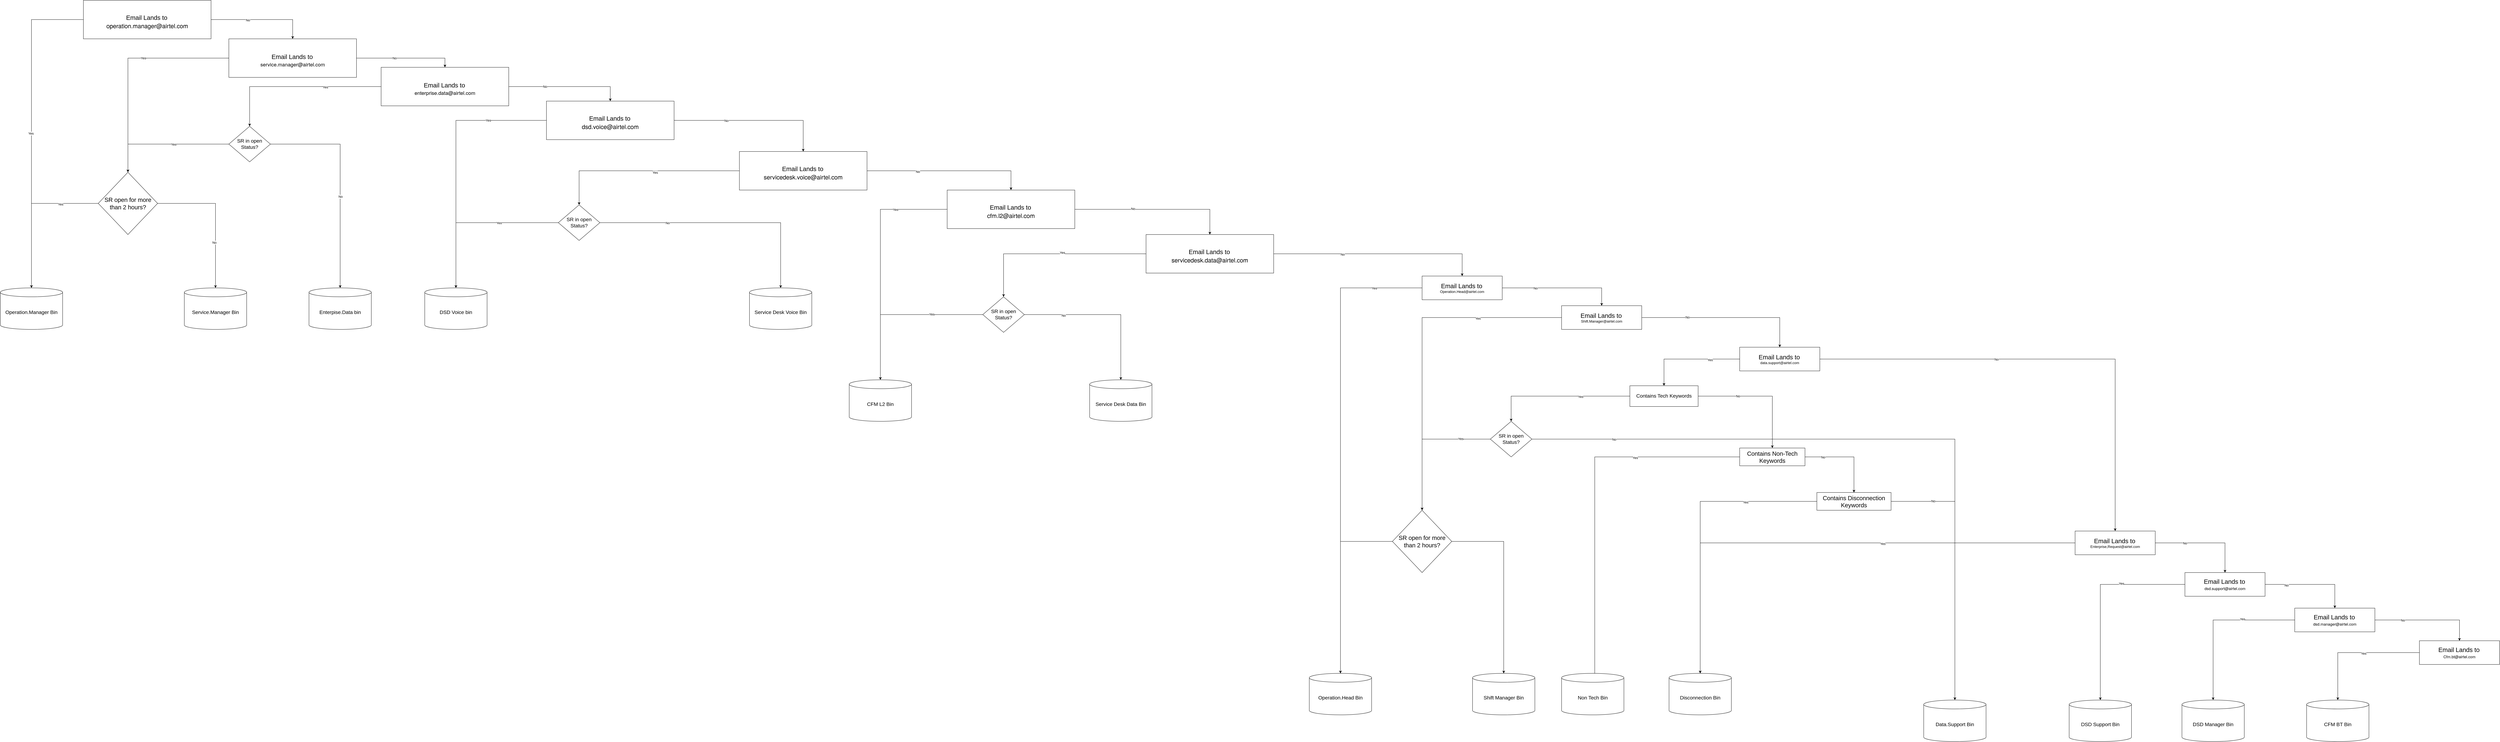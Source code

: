 <mxfile version="15.4.3" type="github">
  <diagram id="fSdKnkM4jwWLLz93tdnN" name="Page-1">
    <mxGraphModel dx="6265" dy="3253" grid="1" gridSize="10" guides="1" tooltips="1" connect="1" arrows="1" fold="1" page="1" pageScale="1" pageWidth="827" pageHeight="1169" math="0" shadow="0">
      <root>
        <mxCell id="0" />
        <mxCell id="1" parent="0" />
        <mxCell id="80u5x54LaO3btrXReR5X-9" value="" style="edgeStyle=orthogonalEdgeStyle;rounded=0;orthogonalLoop=1;jettySize=auto;html=1;entryX=0.5;entryY=0;entryDx=0;entryDy=0;" parent="1" source="80u5x54LaO3btrXReR5X-2" target="u6CdAD8OhafTvienVMci-5" edge="1">
          <mxGeometry relative="1" as="geometry">
            <mxPoint x="-1305" y="-270.0" as="targetPoint" />
          </mxGeometry>
        </mxCell>
        <mxCell id="nsUrWpc9NIpct42hvLu3-8" value="Yes" style="edgeLabel;html=1;align=center;verticalAlign=middle;resizable=0;points=[];" vertex="1" connectable="0" parent="80u5x54LaO3btrXReR5X-9">
          <mxGeometry x="-0.345" y="2" relative="1" as="geometry">
            <mxPoint x="1" as="offset" />
          </mxGeometry>
        </mxCell>
        <mxCell id="u6CdAD8OhafTvienVMci-36" style="edgeStyle=orthogonalEdgeStyle;rounded=0;orthogonalLoop=1;jettySize=auto;html=1;entryX=0.5;entryY=0;entryDx=0;entryDy=0;fontSize=20;" parent="1" source="80u5x54LaO3btrXReR5X-2" target="u6CdAD8OhafTvienVMci-35" edge="1">
          <mxGeometry relative="1" as="geometry" />
        </mxCell>
        <mxCell id="nsUrWpc9NIpct42hvLu3-10" value="No" style="edgeLabel;html=1;align=center;verticalAlign=middle;resizable=0;points=[];" vertex="1" connectable="0" parent="u6CdAD8OhafTvienVMci-36">
          <mxGeometry x="-0.376" relative="1" as="geometry">
            <mxPoint as="offset" />
          </mxGeometry>
        </mxCell>
        <mxCell id="80u5x54LaO3btrXReR5X-2" value="&lt;br&gt;&lt;font style=&quot;font-size: 21px&quot;&gt;Email Lands to&lt;/font&gt;&amp;nbsp;&lt;br&gt;&lt;p class=&quot;p1&quot; style=&quot;margin: 0px ; font-stretch: normal ; line-height: normal ; font-family: &amp;#34;helvetica neue&amp;#34;&quot;&gt;&lt;font style=&quot;font-size: 17px&quot;&gt;enterprise.data@airtel.com&lt;/font&gt;&lt;/p&gt;" style="rounded=0;whiteSpace=wrap;html=1;" parent="1" vertex="1">
          <mxGeometry x="-827" y="-714" width="430" height="130" as="geometry" />
        </mxCell>
        <mxCell id="80u5x54LaO3btrXReR5X-15" value="" style="edgeStyle=orthogonalEdgeStyle;rounded=0;orthogonalLoop=1;jettySize=auto;html=1;fontSize=18;fontColor=#FF0000;" parent="1" source="80u5x54LaO3btrXReR5X-11" target="80u5x54LaO3btrXReR5X-14" edge="1">
          <mxGeometry relative="1" as="geometry" />
        </mxCell>
        <mxCell id="nsUrWpc9NIpct42hvLu3-27" value="Yes" style="edgeLabel;html=1;align=center;verticalAlign=middle;resizable=0;points=[];" vertex="1" connectable="0" parent="80u5x54LaO3btrXReR5X-15">
          <mxGeometry x="-0.426" y="3" relative="1" as="geometry">
            <mxPoint x="-1" as="offset" />
          </mxGeometry>
        </mxCell>
        <mxCell id="u6CdAD8OhafTvienVMci-88" style="edgeStyle=orthogonalEdgeStyle;rounded=0;orthogonalLoop=1;jettySize=auto;html=1;fontSize=20;strokeColor=#000000;" parent="1" source="80u5x54LaO3btrXReR5X-11" target="u6CdAD8OhafTvienVMci-79" edge="1">
          <mxGeometry relative="1" as="geometry" />
        </mxCell>
        <mxCell id="nsUrWpc9NIpct42hvLu3-38" value="No" style="edgeLabel;html=1;align=center;verticalAlign=middle;resizable=0;points=[];" vertex="1" connectable="0" parent="u6CdAD8OhafTvienVMci-88">
          <mxGeometry x="-0.244" y="-1" relative="1" as="geometry">
            <mxPoint x="-1" as="offset" />
          </mxGeometry>
        </mxCell>
        <mxCell id="80u5x54LaO3btrXReR5X-11" value="&lt;font style=&quot;font-size: 21px&quot;&gt;Email Lands to&lt;/font&gt;&lt;span&gt;&amp;nbsp;&lt;/span&gt;&lt;br&gt;&lt;span&gt;data.support@airtel.com&lt;/span&gt;" style="rounded=0;whiteSpace=wrap;html=1;" parent="1" vertex="1">
          <mxGeometry x="3750" y="230" width="270" height="80" as="geometry" />
        </mxCell>
        <mxCell id="80u5x54LaO3btrXReR5X-20" value="" style="edgeStyle=orthogonalEdgeStyle;rounded=0;orthogonalLoop=1;jettySize=auto;html=1;fontSize=17;fontColor=#009900;" parent="1" source="80u5x54LaO3btrXReR5X-14" target="80u5x54LaO3btrXReR5X-19" edge="1">
          <mxGeometry relative="1" as="geometry" />
        </mxCell>
        <mxCell id="nsUrWpc9NIpct42hvLu3-28" value="No" style="edgeLabel;html=1;align=center;verticalAlign=middle;resizable=0;points=[];" vertex="1" connectable="0" parent="80u5x54LaO3btrXReR5X-20">
          <mxGeometry x="-0.365" relative="1" as="geometry">
            <mxPoint x="-1" as="offset" />
          </mxGeometry>
        </mxCell>
        <mxCell id="u6CdAD8OhafTvienVMci-68" style="edgeStyle=orthogonalEdgeStyle;rounded=0;orthogonalLoop=1;jettySize=auto;html=1;entryX=0.5;entryY=0;entryDx=0;entryDy=0;fontSize=20;" parent="1" source="80u5x54LaO3btrXReR5X-14" target="u6CdAD8OhafTvienVMci-61" edge="1">
          <mxGeometry relative="1" as="geometry" />
        </mxCell>
        <mxCell id="nsUrWpc9NIpct42hvLu3-29" value="Yes" style="edgeLabel;html=1;align=center;verticalAlign=middle;resizable=0;points=[];" vertex="1" connectable="0" parent="u6CdAD8OhafTvienVMci-68">
          <mxGeometry x="-0.32" y="2" relative="1" as="geometry">
            <mxPoint x="-1" as="offset" />
          </mxGeometry>
        </mxCell>
        <mxCell id="80u5x54LaO3btrXReR5X-14" value="&lt;font style=&quot;font-size: 17px&quot;&gt;Contains Tech Keywords&lt;/font&gt;" style="rounded=0;whiteSpace=wrap;html=1;" parent="1" vertex="1">
          <mxGeometry x="3380" y="360" width="230" height="70" as="geometry" />
        </mxCell>
        <mxCell id="u6CdAD8OhafTvienVMci-54" style="edgeStyle=orthogonalEdgeStyle;rounded=0;orthogonalLoop=1;jettySize=auto;html=1;entryX=0.532;entryY=0.178;entryDx=0;entryDy=0;entryPerimeter=0;fontSize=20;" parent="1" source="80u5x54LaO3btrXReR5X-19" target="u6CdAD8OhafTvienVMci-53" edge="1">
          <mxGeometry relative="1" as="geometry" />
        </mxCell>
        <mxCell id="nsUrWpc9NIpct42hvLu3-32" value="Yes" style="edgeLabel;html=1;align=center;verticalAlign=middle;resizable=0;points=[];" vertex="1" connectable="0" parent="u6CdAD8OhafTvienVMci-54">
          <mxGeometry x="-0.435" y="3" relative="1" as="geometry">
            <mxPoint x="-1" as="offset" />
          </mxGeometry>
        </mxCell>
        <mxCell id="u6CdAD8OhafTvienVMci-55" style="edgeStyle=orthogonalEdgeStyle;rounded=0;orthogonalLoop=1;jettySize=auto;html=1;entryX=0.5;entryY=0;entryDx=0;entryDy=0;fontSize=20;" parent="1" source="80u5x54LaO3btrXReR5X-19" target="80u5x54LaO3btrXReR5X-21" edge="1">
          <mxGeometry relative="1" as="geometry" />
        </mxCell>
        <mxCell id="nsUrWpc9NIpct42hvLu3-33" value="No" style="edgeLabel;html=1;align=center;verticalAlign=middle;resizable=0;points=[];" vertex="1" connectable="0" parent="u6CdAD8OhafTvienVMci-55">
          <mxGeometry x="-0.57" y="-1" relative="1" as="geometry">
            <mxPoint x="-1" as="offset" />
          </mxGeometry>
        </mxCell>
        <mxCell id="80u5x54LaO3btrXReR5X-19" value="Contains Non-Tech Keywords" style="rounded=0;whiteSpace=wrap;html=1;fontSize=20;" parent="1" vertex="1">
          <mxGeometry x="3750" y="570" width="220" height="60" as="geometry" />
        </mxCell>
        <mxCell id="u6CdAD8OhafTvienVMci-57" style="edgeStyle=orthogonalEdgeStyle;rounded=0;orthogonalLoop=1;jettySize=auto;html=1;fontSize=20;" parent="1" source="80u5x54LaO3btrXReR5X-21" target="u6CdAD8OhafTvienVMci-56" edge="1">
          <mxGeometry relative="1" as="geometry" />
        </mxCell>
        <mxCell id="nsUrWpc9NIpct42hvLu3-34" value="Yes" style="edgeLabel;html=1;align=center;verticalAlign=middle;resizable=0;points=[];" vertex="1" connectable="0" parent="u6CdAD8OhafTvienVMci-57">
          <mxGeometry x="-0.504" y="3" relative="1" as="geometry">
            <mxPoint x="1" as="offset" />
          </mxGeometry>
        </mxCell>
        <mxCell id="u6CdAD8OhafTvienVMci-69" style="edgeStyle=orthogonalEdgeStyle;rounded=0;orthogonalLoop=1;jettySize=auto;html=1;entryX=0.5;entryY=0;entryDx=0;entryDy=0;entryPerimeter=0;fontSize=20;" parent="1" source="80u5x54LaO3btrXReR5X-21" target="u6CdAD8OhafTvienVMci-67" edge="1">
          <mxGeometry relative="1" as="geometry" />
        </mxCell>
        <mxCell id="nsUrWpc9NIpct42hvLu3-36" value="No" style="edgeLabel;html=1;align=center;verticalAlign=middle;resizable=0;points=[];" vertex="1" connectable="0" parent="u6CdAD8OhafTvienVMci-69">
          <mxGeometry x="-0.677" y="1" relative="1" as="geometry">
            <mxPoint x="-1" as="offset" />
          </mxGeometry>
        </mxCell>
        <mxCell id="80u5x54LaO3btrXReR5X-21" value="Contains Disconnection Keywords" style="rounded=0;whiteSpace=wrap;html=1;fontSize=20;" parent="1" vertex="1">
          <mxGeometry x="4010" y="720" width="250" height="60" as="geometry" />
        </mxCell>
        <mxCell id="u6CdAD8OhafTvienVMci-9" value="" style="edgeStyle=orthogonalEdgeStyle;rounded=0;orthogonalLoop=1;jettySize=auto;html=1;fontSize=17;" parent="1" source="u6CdAD8OhafTvienVMci-5" target="u6CdAD8OhafTvienVMci-8" edge="1">
          <mxGeometry relative="1" as="geometry" />
        </mxCell>
        <mxCell id="nsUrWpc9NIpct42hvLu3-4" value="Yes" style="edgeLabel;html=1;align=center;verticalAlign=middle;resizable=0;points=[];" vertex="1" connectable="0" parent="u6CdAD8OhafTvienVMci-9">
          <mxGeometry x="-0.145" y="1" relative="1" as="geometry">
            <mxPoint as="offset" />
          </mxGeometry>
        </mxCell>
        <mxCell id="u6CdAD8OhafTvienVMci-24" style="edgeStyle=orthogonalEdgeStyle;rounded=0;orthogonalLoop=1;jettySize=auto;html=1;entryX=0.5;entryY=0;entryDx=0;entryDy=0;entryPerimeter=0;fontSize=20;" parent="1" source="u6CdAD8OhafTvienVMci-5" target="u6CdAD8OhafTvienVMci-23" edge="1">
          <mxGeometry relative="1" as="geometry" />
        </mxCell>
        <mxCell id="nsUrWpc9NIpct42hvLu3-7" value="No" style="edgeLabel;html=1;align=center;verticalAlign=middle;resizable=0;points=[];" vertex="1" connectable="0" parent="u6CdAD8OhafTvienVMci-24">
          <mxGeometry x="0.14" y="2" relative="1" as="geometry">
            <mxPoint x="-1" y="1" as="offset" />
          </mxGeometry>
        </mxCell>
        <mxCell id="u6CdAD8OhafTvienVMci-5" value="SR in open Status?" style="rhombus;whiteSpace=wrap;html=1;fontSize=17;" parent="1" vertex="1">
          <mxGeometry x="-1340" y="-515" width="140" height="120" as="geometry" />
        </mxCell>
        <mxCell id="u6CdAD8OhafTvienVMci-11" style="edgeStyle=orthogonalEdgeStyle;rounded=0;orthogonalLoop=1;jettySize=auto;html=1;entryX=0.5;entryY=0;entryDx=0;entryDy=0;entryPerimeter=0;fontSize=17;" parent="1" source="u6CdAD8OhafTvienVMci-8" target="u6CdAD8OhafTvienVMci-10" edge="1">
          <mxGeometry relative="1" as="geometry" />
        </mxCell>
        <mxCell id="nsUrWpc9NIpct42hvLu3-5" value="Yes" style="edgeLabel;html=1;align=center;verticalAlign=middle;resizable=0;points=[];" vertex="1" connectable="0" parent="u6CdAD8OhafTvienVMci-11">
          <mxGeometry x="-0.506" y="3" relative="1" as="geometry">
            <mxPoint x="-1" as="offset" />
          </mxGeometry>
        </mxCell>
        <mxCell id="u6CdAD8OhafTvienVMci-13" style="edgeStyle=orthogonalEdgeStyle;rounded=0;orthogonalLoop=1;jettySize=auto;html=1;exitX=1;exitY=0.5;exitDx=0;exitDy=0;fontSize=17;" parent="1" source="u6CdAD8OhafTvienVMci-8" target="u6CdAD8OhafTvienVMci-12" edge="1">
          <mxGeometry relative="1" as="geometry" />
        </mxCell>
        <mxCell id="nsUrWpc9NIpct42hvLu3-6" value="No" style="edgeLabel;html=1;align=center;verticalAlign=middle;resizable=0;points=[];" vertex="1" connectable="0" parent="u6CdAD8OhafTvienVMci-13">
          <mxGeometry x="0.356" y="-4" relative="1" as="geometry">
            <mxPoint y="1" as="offset" />
          </mxGeometry>
        </mxCell>
        <mxCell id="u6CdAD8OhafTvienVMci-8" value="&lt;span style=&quot;font-size: 20px&quot;&gt;SR open for more than 2 hours?&lt;/span&gt;" style="rhombus;whiteSpace=wrap;html=1;fontSize=17;" parent="1" vertex="1">
          <mxGeometry x="-1780" y="-360" width="200" height="210" as="geometry" />
        </mxCell>
        <mxCell id="u6CdAD8OhafTvienVMci-10" value="Operation.Manager Bin" style="shape=cylinder3;whiteSpace=wrap;html=1;boundedLbl=1;backgroundOutline=1;size=15;fontSize=17;" parent="1" vertex="1">
          <mxGeometry x="-2110" y="30" width="210" height="140" as="geometry" />
        </mxCell>
        <mxCell id="u6CdAD8OhafTvienVMci-12" value="Service.Manager Bin" style="shape=cylinder3;whiteSpace=wrap;html=1;boundedLbl=1;backgroundOutline=1;size=15;fontSize=17;" parent="1" vertex="1">
          <mxGeometry x="-1490" y="30" width="210" height="140" as="geometry" />
        </mxCell>
        <mxCell id="u6CdAD8OhafTvienVMci-15" style="edgeStyle=orthogonalEdgeStyle;rounded=0;orthogonalLoop=1;jettySize=auto;html=1;fontSize=20;entryX=0.5;entryY=0;entryDx=0;entryDy=0;" parent="1" source="u6CdAD8OhafTvienVMci-14" target="u6CdAD8OhafTvienVMci-17" edge="1">
          <mxGeometry relative="1" as="geometry">
            <mxPoint x="-900" y="-710" as="targetPoint" />
          </mxGeometry>
        </mxCell>
        <mxCell id="nsUrWpc9NIpct42hvLu3-2" value="No" style="edgeLabel;html=1;align=center;verticalAlign=middle;resizable=0;points=[];" vertex="1" connectable="0" parent="u6CdAD8OhafTvienVMci-15">
          <mxGeometry x="-0.277" y="-2" relative="1" as="geometry">
            <mxPoint x="1" as="offset" />
          </mxGeometry>
        </mxCell>
        <mxCell id="u6CdAD8OhafTvienVMci-16" style="edgeStyle=orthogonalEdgeStyle;rounded=0;orthogonalLoop=1;jettySize=auto;html=1;entryX=0.5;entryY=0;entryDx=0;entryDy=0;entryPerimeter=0;fontSize=20;" parent="1" source="u6CdAD8OhafTvienVMci-14" target="u6CdAD8OhafTvienVMci-10" edge="1">
          <mxGeometry relative="1" as="geometry" />
        </mxCell>
        <mxCell id="nsUrWpc9NIpct42hvLu3-1" value="Yes" style="edgeLabel;html=1;align=center;verticalAlign=middle;resizable=0;points=[];" vertex="1" connectable="0" parent="u6CdAD8OhafTvienVMci-16">
          <mxGeometry x="0.032" y="-2" relative="1" as="geometry">
            <mxPoint y="1" as="offset" />
          </mxGeometry>
        </mxCell>
        <mxCell id="u6CdAD8OhafTvienVMci-14" value="&lt;br&gt;&lt;font style=&quot;font-size: 21px&quot;&gt;Email Lands to&lt;/font&gt;&amp;nbsp;&lt;br&gt;&lt;p class=&quot;p1&quot; style=&quot;margin: 0px ; font-stretch: normal ; line-height: normal ; font-family: &amp;#34;helvetica neue&amp;#34;&quot;&gt;&lt;font style=&quot;font-size: 20px&quot;&gt;operation.manager@airtel.com&lt;/font&gt;&lt;/p&gt;" style="rounded=0;whiteSpace=wrap;html=1;" parent="1" vertex="1">
          <mxGeometry x="-1830" y="-940" width="430" height="130" as="geometry" />
        </mxCell>
        <mxCell id="u6CdAD8OhafTvienVMci-19" style="edgeStyle=orthogonalEdgeStyle;rounded=0;orthogonalLoop=1;jettySize=auto;html=1;entryX=0.5;entryY=0;entryDx=0;entryDy=0;fontSize=20;" parent="1" source="u6CdAD8OhafTvienVMci-17" target="80u5x54LaO3btrXReR5X-2" edge="1">
          <mxGeometry relative="1" as="geometry" />
        </mxCell>
        <mxCell id="nsUrWpc9NIpct42hvLu3-9" value="No" style="edgeLabel;html=1;align=center;verticalAlign=middle;resizable=0;points=[];" vertex="1" connectable="0" parent="u6CdAD8OhafTvienVMci-19">
          <mxGeometry x="-0.216" y="7" relative="1" as="geometry">
            <mxPoint x="-1" y="7" as="offset" />
          </mxGeometry>
        </mxCell>
        <mxCell id="u6CdAD8OhafTvienVMci-22" style="edgeStyle=orthogonalEdgeStyle;rounded=0;orthogonalLoop=1;jettySize=auto;html=1;fontSize=20;" parent="1" source="u6CdAD8OhafTvienVMci-17" target="u6CdAD8OhafTvienVMci-8" edge="1">
          <mxGeometry relative="1" as="geometry" />
        </mxCell>
        <mxCell id="nsUrWpc9NIpct42hvLu3-3" value="Yes" style="edgeLabel;html=1;align=center;verticalAlign=middle;resizable=0;points=[];" vertex="1" connectable="0" parent="u6CdAD8OhafTvienVMci-22">
          <mxGeometry x="-0.208" y="6" relative="1" as="geometry">
            <mxPoint x="-1" y="-6" as="offset" />
          </mxGeometry>
        </mxCell>
        <mxCell id="u6CdAD8OhafTvienVMci-17" value="&lt;br&gt;&lt;font style=&quot;font-size: 21px&quot;&gt;Email Lands to&lt;/font&gt;&amp;nbsp;&lt;br&gt;&lt;p class=&quot;p1&quot; style=&quot;margin: 0px ; font-stretch: normal ; line-height: normal ; font-family: &amp;#34;helvetica neue&amp;#34;&quot;&gt;&lt;span style=&quot;font-size: 17px&quot;&gt;service.manager@airtel.com&lt;/span&gt;&lt;/p&gt;" style="rounded=0;whiteSpace=wrap;html=1;" parent="1" vertex="1">
          <mxGeometry x="-1340" y="-810" width="430" height="130" as="geometry" />
        </mxCell>
        <mxCell id="u6CdAD8OhafTvienVMci-23" value="Enterpise.Data bin" style="shape=cylinder3;whiteSpace=wrap;html=1;boundedLbl=1;backgroundOutline=1;size=15;fontSize=17;" parent="1" vertex="1">
          <mxGeometry x="-1070" y="30" width="210" height="140" as="geometry" />
        </mxCell>
        <mxCell id="u6CdAD8OhafTvienVMci-28" style="edgeStyle=orthogonalEdgeStyle;rounded=0;orthogonalLoop=1;jettySize=auto;html=1;entryX=0.5;entryY=0;entryDx=0;entryDy=0;fontSize=20;" parent="1" source="u6CdAD8OhafTvienVMci-25" target="u6CdAD8OhafTvienVMci-27" edge="1">
          <mxGeometry relative="1" as="geometry" />
        </mxCell>
        <mxCell id="nsUrWpc9NIpct42hvLu3-14" value="Yes" style="edgeLabel;html=1;align=center;verticalAlign=middle;resizable=0;points=[];" vertex="1" connectable="0" parent="u6CdAD8OhafTvienVMci-28">
          <mxGeometry x="-0.134" y="6" relative="1" as="geometry">
            <mxPoint x="-1" as="offset" />
          </mxGeometry>
        </mxCell>
        <mxCell id="u6CdAD8OhafTvienVMci-40" style="edgeStyle=orthogonalEdgeStyle;rounded=0;orthogonalLoop=1;jettySize=auto;html=1;entryX=0.5;entryY=0;entryDx=0;entryDy=0;fontSize=20;" parent="1" source="u6CdAD8OhafTvienVMci-25" target="u6CdAD8OhafTvienVMci-39" edge="1">
          <mxGeometry relative="1" as="geometry" />
        </mxCell>
        <mxCell id="nsUrWpc9NIpct42hvLu3-16" value="No" style="edgeLabel;html=1;align=center;verticalAlign=middle;resizable=0;points=[];" vertex="1" connectable="0" parent="u6CdAD8OhafTvienVMci-40">
          <mxGeometry x="-0.376" y="-3" relative="1" as="geometry">
            <mxPoint x="-1" as="offset" />
          </mxGeometry>
        </mxCell>
        <mxCell id="u6CdAD8OhafTvienVMci-25" value="&lt;br&gt;&lt;font style=&quot;font-size: 21px&quot;&gt;Email Lands to&lt;/font&gt;&amp;nbsp;&lt;br&gt;&lt;p class=&quot;p1&quot; style=&quot;margin: 0px ; font-stretch: normal ; line-height: normal ; font-family: &amp;#34;helvetica neue&amp;#34;&quot;&gt;&lt;font style=&quot;font-size: 20px&quot;&gt;servicedesk.voice@airtel.com&lt;/font&gt;&lt;/p&gt;" style="rounded=0;whiteSpace=wrap;html=1;" parent="1" vertex="1">
          <mxGeometry x="380" y="-430" width="430" height="130" as="geometry" />
        </mxCell>
        <mxCell id="u6CdAD8OhafTvienVMci-30" style="edgeStyle=orthogonalEdgeStyle;rounded=0;orthogonalLoop=1;jettySize=auto;html=1;entryX=0.5;entryY=0;entryDx=0;entryDy=0;entryPerimeter=0;fontSize=20;" parent="1" source="u6CdAD8OhafTvienVMci-27" target="u6CdAD8OhafTvienVMci-29" edge="1">
          <mxGeometry relative="1" as="geometry" />
        </mxCell>
        <mxCell id="nsUrWpc9NIpct42hvLu3-12" value="Yes" style="edgeLabel;html=1;align=center;verticalAlign=middle;resizable=0;points=[];" vertex="1" connectable="0" parent="u6CdAD8OhafTvienVMci-30">
          <mxGeometry x="-0.296" y="1" relative="1" as="geometry">
            <mxPoint x="-1" as="offset" />
          </mxGeometry>
        </mxCell>
        <mxCell id="u6CdAD8OhafTvienVMci-32" style="edgeStyle=orthogonalEdgeStyle;rounded=0;orthogonalLoop=1;jettySize=auto;html=1;fontSize=20;" parent="1" source="u6CdAD8OhafTvienVMci-27" target="u6CdAD8OhafTvienVMci-31" edge="1">
          <mxGeometry relative="1" as="geometry" />
        </mxCell>
        <mxCell id="nsUrWpc9NIpct42hvLu3-15" value="No" style="edgeLabel;html=1;align=center;verticalAlign=middle;resizable=0;points=[];" vertex="1" connectable="0" parent="u6CdAD8OhafTvienVMci-32">
          <mxGeometry x="-0.448" y="-1" relative="1" as="geometry">
            <mxPoint x="-1" as="offset" />
          </mxGeometry>
        </mxCell>
        <mxCell id="u6CdAD8OhafTvienVMci-27" value="SR in open Status?" style="rhombus;whiteSpace=wrap;html=1;fontSize=17;" parent="1" vertex="1">
          <mxGeometry x="-230" y="-250" width="140" height="120" as="geometry" />
        </mxCell>
        <mxCell id="u6CdAD8OhafTvienVMci-29" value="DSD Voice bin" style="shape=cylinder3;whiteSpace=wrap;html=1;boundedLbl=1;backgroundOutline=1;size=15;fontSize=17;" parent="1" vertex="1">
          <mxGeometry x="-680" y="30" width="210" height="140" as="geometry" />
        </mxCell>
        <mxCell id="u6CdAD8OhafTvienVMci-31" value="Service Desk Voice Bin" style="shape=cylinder3;whiteSpace=wrap;html=1;boundedLbl=1;backgroundOutline=1;size=15;fontSize=17;" parent="1" vertex="1">
          <mxGeometry x="414" y="30" width="210" height="140" as="geometry" />
        </mxCell>
        <mxCell id="u6CdAD8OhafTvienVMci-37" style="edgeStyle=orthogonalEdgeStyle;rounded=0;orthogonalLoop=1;jettySize=auto;html=1;fontSize=20;" parent="1" source="u6CdAD8OhafTvienVMci-35" target="u6CdAD8OhafTvienVMci-29" edge="1">
          <mxGeometry relative="1" as="geometry" />
        </mxCell>
        <mxCell id="nsUrWpc9NIpct42hvLu3-11" value="Yes" style="edgeLabel;html=1;align=center;verticalAlign=middle;resizable=0;points=[];" vertex="1" connectable="0" parent="u6CdAD8OhafTvienVMci-37">
          <mxGeometry x="-0.547" relative="1" as="geometry">
            <mxPoint x="1" as="offset" />
          </mxGeometry>
        </mxCell>
        <mxCell id="u6CdAD8OhafTvienVMci-38" style="edgeStyle=orthogonalEdgeStyle;rounded=0;orthogonalLoop=1;jettySize=auto;html=1;fontSize=20;" parent="1" source="u6CdAD8OhafTvienVMci-35" target="u6CdAD8OhafTvienVMci-25" edge="1">
          <mxGeometry relative="1" as="geometry" />
        </mxCell>
        <mxCell id="nsUrWpc9NIpct42hvLu3-13" value="No" style="edgeLabel;html=1;align=center;verticalAlign=middle;resizable=0;points=[];" vertex="1" connectable="0" parent="u6CdAD8OhafTvienVMci-38">
          <mxGeometry x="-0.344" y="-6" relative="1" as="geometry">
            <mxPoint x="-1" y="-5" as="offset" />
          </mxGeometry>
        </mxCell>
        <mxCell id="u6CdAD8OhafTvienVMci-35" value="&lt;br&gt;&lt;font style=&quot;font-size: 21px&quot;&gt;Email Lands to&lt;/font&gt;&amp;nbsp;&lt;br&gt;&lt;p class=&quot;p1&quot; style=&quot;margin: 0px ; font-stretch: normal ; line-height: normal ; font-family: &amp;#34;helvetica neue&amp;#34;&quot;&gt;&lt;font style=&quot;font-size: 20px&quot;&gt;dsd.voice@airtel.com&lt;/font&gt;&lt;/p&gt;" style="rounded=0;whiteSpace=wrap;html=1;" parent="1" vertex="1">
          <mxGeometry x="-270" y="-600" width="430" height="130" as="geometry" />
        </mxCell>
        <mxCell id="u6CdAD8OhafTvienVMci-42" style="edgeStyle=orthogonalEdgeStyle;rounded=0;orthogonalLoop=1;jettySize=auto;html=1;fontSize=20;" parent="1" source="u6CdAD8OhafTvienVMci-39" target="u6CdAD8OhafTvienVMci-41" edge="1">
          <mxGeometry relative="1" as="geometry" />
        </mxCell>
        <mxCell id="nsUrWpc9NIpct42hvLu3-17" value="Yes" style="edgeLabel;html=1;align=center;verticalAlign=middle;resizable=0;points=[];" vertex="1" connectable="0" parent="u6CdAD8OhafTvienVMci-42">
          <mxGeometry x="-0.566" y="6" relative="1" as="geometry">
            <mxPoint x="-1" y="-5" as="offset" />
          </mxGeometry>
        </mxCell>
        <mxCell id="u6CdAD8OhafTvienVMci-45" style="edgeStyle=orthogonalEdgeStyle;rounded=0;orthogonalLoop=1;jettySize=auto;html=1;entryX=0.5;entryY=0;entryDx=0;entryDy=0;fontSize=20;" parent="1" source="u6CdAD8OhafTvienVMci-39" target="u6CdAD8OhafTvienVMci-44" edge="1">
          <mxGeometry relative="1" as="geometry" />
        </mxCell>
        <mxCell id="nsUrWpc9NIpct42hvLu3-18" value="No" style="edgeLabel;html=1;align=center;verticalAlign=middle;resizable=0;points=[];" vertex="1" connectable="0" parent="u6CdAD8OhafTvienVMci-45">
          <mxGeometry x="-0.272" y="2" relative="1" as="geometry">
            <mxPoint x="-1" as="offset" />
          </mxGeometry>
        </mxCell>
        <mxCell id="u6CdAD8OhafTvienVMci-39" value="&lt;br&gt;&lt;font style=&quot;font-size: 21px&quot;&gt;Email Lands to&lt;/font&gt;&amp;nbsp;&lt;br&gt;&lt;p class=&quot;p1&quot; style=&quot;margin: 0px ; font-stretch: normal ; line-height: normal ; font-family: &amp;#34;helvetica neue&amp;#34;&quot;&gt;&lt;font style=&quot;font-size: 20px&quot;&gt;cfm.l2&lt;/font&gt;&lt;span style=&quot;font-size: 20px&quot;&gt;@airtel.com&lt;/span&gt;&lt;/p&gt;" style="rounded=0;whiteSpace=wrap;html=1;" parent="1" vertex="1">
          <mxGeometry x="1080" y="-300" width="430" height="130" as="geometry" />
        </mxCell>
        <mxCell id="u6CdAD8OhafTvienVMci-41" value="CFM L2 Bin" style="shape=cylinder3;whiteSpace=wrap;html=1;boundedLbl=1;backgroundOutline=1;size=15;fontSize=17;" parent="1" vertex="1">
          <mxGeometry x="750" y="340" width="210" height="140" as="geometry" />
        </mxCell>
        <mxCell id="u6CdAD8OhafTvienVMci-43" value="Service Desk Data Bin" style="shape=cylinder3;whiteSpace=wrap;html=1;boundedLbl=1;backgroundOutline=1;size=15;fontSize=17;" parent="1" vertex="1">
          <mxGeometry x="1560" y="340" width="210" height="140" as="geometry" />
        </mxCell>
        <mxCell id="u6CdAD8OhafTvienVMci-47" style="edgeStyle=orthogonalEdgeStyle;rounded=0;orthogonalLoop=1;jettySize=auto;html=1;entryX=0.5;entryY=0;entryDx=0;entryDy=0;fontSize=20;" parent="1" source="u6CdAD8OhafTvienVMci-44" target="u6CdAD8OhafTvienVMci-46" edge="1">
          <mxGeometry relative="1" as="geometry" />
        </mxCell>
        <mxCell id="nsUrWpc9NIpct42hvLu3-19" value="Yes" style="edgeLabel;html=1;align=center;verticalAlign=middle;resizable=0;points=[];" vertex="1" connectable="0" parent="u6CdAD8OhafTvienVMci-47">
          <mxGeometry x="-0.101" y="-7" relative="1" as="geometry">
            <mxPoint x="-1" y="3" as="offset" />
          </mxGeometry>
        </mxCell>
        <mxCell id="u6CdAD8OhafTvienVMci-51" style="edgeStyle=orthogonalEdgeStyle;rounded=0;orthogonalLoop=1;jettySize=auto;html=1;fontSize=20;entryX=0.5;entryY=0;entryDx=0;entryDy=0;" parent="1" source="u6CdAD8OhafTvienVMci-44" target="u6CdAD8OhafTvienVMci-73" edge="1">
          <mxGeometry relative="1" as="geometry" />
        </mxCell>
        <mxCell id="nsUrWpc9NIpct42hvLu3-22" value="No" style="edgeLabel;html=1;align=center;verticalAlign=middle;resizable=0;points=[];" vertex="1" connectable="0" parent="u6CdAD8OhafTvienVMci-51">
          <mxGeometry x="-0.349" y="-2" relative="1" as="geometry">
            <mxPoint x="1" as="offset" />
          </mxGeometry>
        </mxCell>
        <mxCell id="u6CdAD8OhafTvienVMci-44" value="&lt;br&gt;&lt;font style=&quot;font-size: 21px&quot;&gt;Email Lands to&lt;/font&gt;&amp;nbsp;&lt;br&gt;&lt;p class=&quot;p1&quot; style=&quot;margin: 0px ; font-stretch: normal ; line-height: normal ; font-family: &amp;#34;helvetica neue&amp;#34;&quot;&gt;&lt;span style=&quot;font-size: 20px&quot;&gt;servicedesk.data@airtel.com&lt;/span&gt;&lt;/p&gt;" style="rounded=0;whiteSpace=wrap;html=1;" parent="1" vertex="1">
          <mxGeometry x="1750" y="-150" width="430" height="130" as="geometry" />
        </mxCell>
        <mxCell id="u6CdAD8OhafTvienVMci-49" style="edgeStyle=orthogonalEdgeStyle;rounded=0;orthogonalLoop=1;jettySize=auto;html=1;fontSize=20;" parent="1" source="u6CdAD8OhafTvienVMci-46" target="u6CdAD8OhafTvienVMci-41" edge="1">
          <mxGeometry relative="1" as="geometry" />
        </mxCell>
        <mxCell id="nsUrWpc9NIpct42hvLu3-20" value="Yes" style="edgeLabel;html=1;align=center;verticalAlign=middle;resizable=0;points=[];" vertex="1" connectable="0" parent="u6CdAD8OhafTvienVMci-49">
          <mxGeometry x="-0.395" y="-1" relative="1" as="geometry">
            <mxPoint x="-1" as="offset" />
          </mxGeometry>
        </mxCell>
        <mxCell id="u6CdAD8OhafTvienVMci-50" style="edgeStyle=orthogonalEdgeStyle;rounded=0;orthogonalLoop=1;jettySize=auto;html=1;entryX=0.5;entryY=0;entryDx=0;entryDy=0;entryPerimeter=0;fontSize=20;" parent="1" source="u6CdAD8OhafTvienVMci-46" target="u6CdAD8OhafTvienVMci-43" edge="1">
          <mxGeometry relative="1" as="geometry" />
        </mxCell>
        <mxCell id="nsUrWpc9NIpct42hvLu3-21" value="No" style="edgeLabel;html=1;align=center;verticalAlign=middle;resizable=0;points=[];" vertex="1" connectable="0" parent="u6CdAD8OhafTvienVMci-50">
          <mxGeometry x="-0.519" y="-3" relative="1" as="geometry">
            <mxPoint x="1" as="offset" />
          </mxGeometry>
        </mxCell>
        <mxCell id="u6CdAD8OhafTvienVMci-46" value="SR in open Status?" style="rhombus;whiteSpace=wrap;html=1;fontSize=17;" parent="1" vertex="1">
          <mxGeometry x="1200" y="60" width="140" height="120" as="geometry" />
        </mxCell>
        <mxCell id="u6CdAD8OhafTvienVMci-53" value="Non Tech Bin" style="shape=cylinder3;whiteSpace=wrap;html=1;boundedLbl=1;backgroundOutline=1;size=15;fontSize=17;" parent="1" vertex="1">
          <mxGeometry x="3150" y="1330" width="210" height="140" as="geometry" />
        </mxCell>
        <mxCell id="u6CdAD8OhafTvienVMci-56" value="Disconnection Bin" style="shape=cylinder3;whiteSpace=wrap;html=1;boundedLbl=1;backgroundOutline=1;size=15;fontSize=17;" parent="1" vertex="1">
          <mxGeometry x="3512" y="1330" width="210" height="140" as="geometry" />
        </mxCell>
        <mxCell id="u6CdAD8OhafTvienVMci-59" value="" style="edgeStyle=orthogonalEdgeStyle;rounded=0;orthogonalLoop=1;jettySize=auto;html=1;fontSize=17;" parent="1" source="u6CdAD8OhafTvienVMci-61" target="u6CdAD8OhafTvienVMci-64" edge="1">
          <mxGeometry relative="1" as="geometry" />
        </mxCell>
        <mxCell id="nsUrWpc9NIpct42hvLu3-30" value="Yes" style="edgeLabel;html=1;align=center;verticalAlign=middle;resizable=0;points=[];" vertex="1" connectable="0" parent="u6CdAD8OhafTvienVMci-59">
          <mxGeometry x="-0.57" y="-1" relative="1" as="geometry">
            <mxPoint x="1" as="offset" />
          </mxGeometry>
        </mxCell>
        <mxCell id="u6CdAD8OhafTvienVMci-60" style="edgeStyle=orthogonalEdgeStyle;rounded=0;orthogonalLoop=1;jettySize=auto;html=1;entryX=0.5;entryY=0;entryDx=0;entryDy=0;entryPerimeter=0;fontSize=20;strokeColor=#000000;" parent="1" source="u6CdAD8OhafTvienVMci-61" target="u6CdAD8OhafTvienVMci-67" edge="1">
          <mxGeometry relative="1" as="geometry" />
        </mxCell>
        <mxCell id="nsUrWpc9NIpct42hvLu3-31" value="No" style="edgeLabel;html=1;align=center;verticalAlign=middle;resizable=0;points=[];" vertex="1" connectable="0" parent="u6CdAD8OhafTvienVMci-60">
          <mxGeometry x="-0.761" y="-1" relative="1" as="geometry">
            <mxPoint x="1" as="offset" />
          </mxGeometry>
        </mxCell>
        <mxCell id="u6CdAD8OhafTvienVMci-61" value="SR in open Status?" style="rhombus;whiteSpace=wrap;html=1;fontSize=17;" parent="1" vertex="1">
          <mxGeometry x="2910" y="480" width="140" height="120" as="geometry" />
        </mxCell>
        <mxCell id="u6CdAD8OhafTvienVMci-62" style="edgeStyle=orthogonalEdgeStyle;rounded=0;orthogonalLoop=1;jettySize=auto;html=1;entryX=0.5;entryY=0;entryDx=0;entryDy=0;entryPerimeter=0;fontSize=17;" parent="1" source="u6CdAD8OhafTvienVMci-64" target="u6CdAD8OhafTvienVMci-65" edge="1">
          <mxGeometry relative="1" as="geometry" />
        </mxCell>
        <mxCell id="u6CdAD8OhafTvienVMci-63" style="edgeStyle=orthogonalEdgeStyle;rounded=0;orthogonalLoop=1;jettySize=auto;html=1;exitX=1;exitY=0.5;exitDx=0;exitDy=0;fontSize=17;" parent="1" source="u6CdAD8OhafTvienVMci-64" target="u6CdAD8OhafTvienVMci-66" edge="1">
          <mxGeometry relative="1" as="geometry" />
        </mxCell>
        <mxCell id="u6CdAD8OhafTvienVMci-64" value="&lt;span style=&quot;font-size: 20px&quot;&gt;SR open for more than 2 hours?&lt;/span&gt;" style="rhombus;whiteSpace=wrap;html=1;fontSize=17;" parent="1" vertex="1">
          <mxGeometry x="2580" y="780" width="200" height="210" as="geometry" />
        </mxCell>
        <mxCell id="u6CdAD8OhafTvienVMci-65" value="Operation.Head Bin" style="shape=cylinder3;whiteSpace=wrap;html=1;boundedLbl=1;backgroundOutline=1;size=15;fontSize=17;" parent="1" vertex="1">
          <mxGeometry x="2300" y="1330" width="210" height="140" as="geometry" />
        </mxCell>
        <mxCell id="u6CdAD8OhafTvienVMci-66" value="Shift Manager Bin" style="shape=cylinder3;whiteSpace=wrap;html=1;boundedLbl=1;backgroundOutline=1;size=15;fontSize=17;" parent="1" vertex="1">
          <mxGeometry x="2850" y="1330" width="210" height="140" as="geometry" />
        </mxCell>
        <mxCell id="u6CdAD8OhafTvienVMci-67" value="Data.Support Bin" style="shape=cylinder3;whiteSpace=wrap;html=1;boundedLbl=1;backgroundOutline=1;size=15;fontSize=17;" parent="1" vertex="1">
          <mxGeometry x="4370" y="1420" width="210" height="140" as="geometry" />
        </mxCell>
        <mxCell id="u6CdAD8OhafTvienVMci-83" style="edgeStyle=orthogonalEdgeStyle;rounded=0;orthogonalLoop=1;jettySize=auto;html=1;fontSize=20;strokeColor=#000000;" parent="1" source="u6CdAD8OhafTvienVMci-73" target="u6CdAD8OhafTvienVMci-76" edge="1">
          <mxGeometry relative="1" as="geometry" />
        </mxCell>
        <mxCell id="nsUrWpc9NIpct42hvLu3-24" value="No" style="edgeLabel;html=1;align=center;verticalAlign=middle;resizable=0;points=[];" vertex="1" connectable="0" parent="u6CdAD8OhafTvienVMci-83">
          <mxGeometry x="-0.428" y="-1" relative="1" as="geometry">
            <mxPoint x="-1" as="offset" />
          </mxGeometry>
        </mxCell>
        <mxCell id="u6CdAD8OhafTvienVMci-85" style="edgeStyle=orthogonalEdgeStyle;rounded=0;orthogonalLoop=1;jettySize=auto;html=1;fontSize=20;strokeColor=#000000;" parent="1" source="u6CdAD8OhafTvienVMci-73" target="u6CdAD8OhafTvienVMci-65" edge="1">
          <mxGeometry relative="1" as="geometry" />
        </mxCell>
        <mxCell id="nsUrWpc9NIpct42hvLu3-23" value="Yes" style="edgeLabel;html=1;align=center;verticalAlign=middle;resizable=0;points=[];" vertex="1" connectable="0" parent="u6CdAD8OhafTvienVMci-85">
          <mxGeometry x="-0.796" y="1" relative="1" as="geometry">
            <mxPoint x="-1" as="offset" />
          </mxGeometry>
        </mxCell>
        <mxCell id="u6CdAD8OhafTvienVMci-73" value="&lt;font style=&quot;font-size: 21px&quot;&gt;Email Lands to&lt;/font&gt;&lt;span&gt;&amp;nbsp;&lt;/span&gt;&lt;br&gt;Operation.Head@airtel.com" style="rounded=0;whiteSpace=wrap;html=1;" parent="1" vertex="1">
          <mxGeometry x="2680" y="-10" width="270" height="80" as="geometry" />
        </mxCell>
        <mxCell id="u6CdAD8OhafTvienVMci-84" style="edgeStyle=orthogonalEdgeStyle;rounded=0;orthogonalLoop=1;jettySize=auto;html=1;fontSize=20;strokeColor=#000000;entryX=0.5;entryY=0;entryDx=0;entryDy=0;" parent="1" source="u6CdAD8OhafTvienVMci-76" edge="1" target="80u5x54LaO3btrXReR5X-11">
          <mxGeometry relative="1" as="geometry">
            <mxPoint x="3920" y="450" as="targetPoint" />
          </mxGeometry>
        </mxCell>
        <mxCell id="nsUrWpc9NIpct42hvLu3-26" value="No" style="edgeLabel;html=1;align=center;verticalAlign=middle;resizable=0;points=[];" vertex="1" connectable="0" parent="u6CdAD8OhafTvienVMci-84">
          <mxGeometry x="-0.451" y="1" relative="1" as="geometry">
            <mxPoint x="-1" as="offset" />
          </mxGeometry>
        </mxCell>
        <mxCell id="u6CdAD8OhafTvienVMci-102" style="edgeStyle=orthogonalEdgeStyle;rounded=0;orthogonalLoop=1;jettySize=auto;html=1;entryX=0.5;entryY=0;entryDx=0;entryDy=0;fontSize=20;strokeColor=#000000;" parent="1" source="u6CdAD8OhafTvienVMci-76" target="u6CdAD8OhafTvienVMci-64" edge="1">
          <mxGeometry relative="1" as="geometry" />
        </mxCell>
        <mxCell id="nsUrWpc9NIpct42hvLu3-25" value="Yes" style="edgeLabel;html=1;align=center;verticalAlign=middle;resizable=0;points=[];" vertex="1" connectable="0" parent="u6CdAD8OhafTvienVMci-102">
          <mxGeometry x="-0.495" y="3" relative="1" as="geometry">
            <mxPoint x="1" as="offset" />
          </mxGeometry>
        </mxCell>
        <mxCell id="u6CdAD8OhafTvienVMci-76" value="&lt;font style=&quot;font-size: 21px&quot;&gt;Email Lands to&lt;/font&gt;&lt;span&gt;&amp;nbsp;&lt;/span&gt;&lt;br&gt;Shift.Manager@airtel.com" style="rounded=0;whiteSpace=wrap;html=1;" parent="1" vertex="1">
          <mxGeometry x="3150" y="90" width="270" height="80" as="geometry" />
        </mxCell>
        <mxCell id="u6CdAD8OhafTvienVMci-89" style="edgeStyle=orthogonalEdgeStyle;rounded=0;orthogonalLoop=1;jettySize=auto;html=1;entryX=0.5;entryY=0;entryDx=0;entryDy=0;entryPerimeter=0;fontSize=20;strokeColor=#000000;" parent="1" source="u6CdAD8OhafTvienVMci-79" target="u6CdAD8OhafTvienVMci-56" edge="1">
          <mxGeometry relative="1" as="geometry" />
        </mxCell>
        <mxCell id="nsUrWpc9NIpct42hvLu3-37" value="Yes" style="edgeLabel;html=1;align=center;verticalAlign=middle;resizable=0;points=[];" vertex="1" connectable="0" parent="u6CdAD8OhafTvienVMci-89">
          <mxGeometry x="-0.238" y="3" relative="1" as="geometry">
            <mxPoint x="1" as="offset" />
          </mxGeometry>
        </mxCell>
        <mxCell id="u6CdAD8OhafTvienVMci-91" style="edgeStyle=orthogonalEdgeStyle;rounded=0;orthogonalLoop=1;jettySize=auto;html=1;fontSize=20;strokeColor=#000000;" parent="1" source="u6CdAD8OhafTvienVMci-79" target="u6CdAD8OhafTvienVMci-90" edge="1">
          <mxGeometry relative="1" as="geometry" />
        </mxCell>
        <mxCell id="nsUrWpc9NIpct42hvLu3-39" value="No" style="edgeLabel;html=1;align=center;verticalAlign=middle;resizable=0;points=[];" vertex="1" connectable="0" parent="u6CdAD8OhafTvienVMci-91">
          <mxGeometry x="-0.409" y="-1" relative="1" as="geometry">
            <mxPoint x="1" as="offset" />
          </mxGeometry>
        </mxCell>
        <mxCell id="u6CdAD8OhafTvienVMci-79" value="&lt;font style=&quot;font-size: 21px&quot;&gt;Email Lands to&lt;/font&gt;&lt;span&gt;&amp;nbsp;&lt;/span&gt;&lt;br&gt;Enterprise,Request@airtel.com" style="rounded=0;whiteSpace=wrap;html=1;" parent="1" vertex="1">
          <mxGeometry x="4880" y="850" width="270" height="80" as="geometry" />
        </mxCell>
        <mxCell id="u6CdAD8OhafTvienVMci-93" style="edgeStyle=orthogonalEdgeStyle;rounded=0;orthogonalLoop=1;jettySize=auto;html=1;entryX=0.5;entryY=0;entryDx=0;entryDy=0;fontSize=20;strokeColor=#000000;" parent="1" source="u6CdAD8OhafTvienVMci-90" target="u6CdAD8OhafTvienVMci-92" edge="1">
          <mxGeometry relative="1" as="geometry" />
        </mxCell>
        <mxCell id="nsUrWpc9NIpct42hvLu3-40" value="No" style="edgeLabel;html=1;align=center;verticalAlign=middle;resizable=0;points=[];" vertex="1" connectable="0" parent="u6CdAD8OhafTvienVMci-93">
          <mxGeometry x="-0.536" y="-3" relative="1" as="geometry">
            <mxPoint x="-1" as="offset" />
          </mxGeometry>
        </mxCell>
        <mxCell id="u6CdAD8OhafTvienVMci-99" style="edgeStyle=orthogonalEdgeStyle;rounded=0;orthogonalLoop=1;jettySize=auto;html=1;fontSize=20;strokeColor=#000000;" parent="1" source="u6CdAD8OhafTvienVMci-90" target="u6CdAD8OhafTvienVMci-96" edge="1">
          <mxGeometry relative="1" as="geometry" />
        </mxCell>
        <mxCell id="nsUrWpc9NIpct42hvLu3-41" value="Yes" style="edgeLabel;html=1;align=center;verticalAlign=middle;resizable=0;points=[];" vertex="1" connectable="0" parent="u6CdAD8OhafTvienVMci-99">
          <mxGeometry x="-0.369" y="-3" relative="1" as="geometry">
            <mxPoint x="-1" as="offset" />
          </mxGeometry>
        </mxCell>
        <mxCell id="u6CdAD8OhafTvienVMci-90" value="&lt;font style=&quot;font-size: 21px&quot;&gt;Email Lands to&lt;/font&gt;&lt;span&gt;&amp;nbsp;&lt;/span&gt;&lt;br&gt;&lt;p class=&quot;p1&quot; style=&quot;margin: 0px ; font-stretch: normal ; font-size: 13px ; line-height: normal ; font-family: &amp;#34;helvetica neue&amp;#34;&quot;&gt;dsd.support@airtel.com&lt;/p&gt;" style="rounded=0;whiteSpace=wrap;html=1;" parent="1" vertex="1">
          <mxGeometry x="5250" y="990" width="270" height="80" as="geometry" />
        </mxCell>
        <mxCell id="u6CdAD8OhafTvienVMci-95" style="edgeStyle=orthogonalEdgeStyle;rounded=0;orthogonalLoop=1;jettySize=auto;html=1;fontSize=20;strokeColor=#000000;" parent="1" source="u6CdAD8OhafTvienVMci-92" target="u6CdAD8OhafTvienVMci-94" edge="1">
          <mxGeometry relative="1" as="geometry" />
        </mxCell>
        <mxCell id="nsUrWpc9NIpct42hvLu3-43" value="No" style="edgeLabel;html=1;align=center;verticalAlign=middle;resizable=0;points=[];" vertex="1" connectable="0" parent="u6CdAD8OhafTvienVMci-95">
          <mxGeometry x="-0.476" y="-1" relative="1" as="geometry">
            <mxPoint x="1" as="offset" />
          </mxGeometry>
        </mxCell>
        <mxCell id="u6CdAD8OhafTvienVMci-100" style="edgeStyle=orthogonalEdgeStyle;rounded=0;orthogonalLoop=1;jettySize=auto;html=1;entryX=0.5;entryY=0;entryDx=0;entryDy=0;entryPerimeter=0;fontSize=20;strokeColor=#000000;" parent="1" source="u6CdAD8OhafTvienVMci-92" target="u6CdAD8OhafTvienVMci-97" edge="1">
          <mxGeometry relative="1" as="geometry" />
        </mxCell>
        <mxCell id="nsUrWpc9NIpct42hvLu3-42" value="Yes" style="edgeLabel;html=1;align=center;verticalAlign=middle;resizable=0;points=[];" vertex="1" connectable="0" parent="u6CdAD8OhafTvienVMci-100">
          <mxGeometry x="-0.358" y="-3" relative="1" as="geometry">
            <mxPoint x="-1" as="offset" />
          </mxGeometry>
        </mxCell>
        <mxCell id="u6CdAD8OhafTvienVMci-92" value="&lt;font style=&quot;font-size: 21px&quot;&gt;Email Lands to&lt;/font&gt;&lt;span&gt;&amp;nbsp;&lt;/span&gt;&lt;br&gt;&lt;p class=&quot;p1&quot; style=&quot;margin: 0px ; font-stretch: normal ; font-size: 13px ; line-height: normal ; font-family: &amp;#34;helvetica neue&amp;#34;&quot;&gt;dsd.manager@airtel.com&lt;/p&gt;" style="rounded=0;whiteSpace=wrap;html=1;" parent="1" vertex="1">
          <mxGeometry x="5620" y="1110" width="270" height="80" as="geometry" />
        </mxCell>
        <mxCell id="u6CdAD8OhafTvienVMci-101" style="edgeStyle=orthogonalEdgeStyle;rounded=0;orthogonalLoop=1;jettySize=auto;html=1;entryX=0.5;entryY=0;entryDx=0;entryDy=0;entryPerimeter=0;fontSize=20;strokeColor=#000000;" parent="1" source="u6CdAD8OhafTvienVMci-94" target="u6CdAD8OhafTvienVMci-98" edge="1">
          <mxGeometry relative="1" as="geometry" />
        </mxCell>
        <mxCell id="nsUrWpc9NIpct42hvLu3-44" value="Yes" style="edgeLabel;html=1;align=center;verticalAlign=middle;resizable=0;points=[];" vertex="1" connectable="0" parent="u6CdAD8OhafTvienVMci-101">
          <mxGeometry x="-0.131" y="3" relative="1" as="geometry">
            <mxPoint x="1" as="offset" />
          </mxGeometry>
        </mxCell>
        <mxCell id="u6CdAD8OhafTvienVMci-94" value="&lt;font style=&quot;font-size: 21px&quot;&gt;Email Lands to&lt;/font&gt;&lt;span&gt;&amp;nbsp;&lt;/span&gt;&lt;br&gt;&lt;p class=&quot;p1&quot; style=&quot;margin: 0px ; font-stretch: normal ; font-size: 13px ; line-height: normal ; font-family: &amp;#34;helvetica neue&amp;#34;&quot;&gt;&lt;span style=&quot;color: rgba(0 , 0 , 0 , 0) ; font-family: monospace ; font-size: 0px&quot;&gt;%3CmxGraphModel%3E%3Croot%3E%3CmxCell%20id%3D%220%22%2F%3E%3CmxCell%20id%3D%221%22%20parent%3D%220%22%2F%3E%3CmxCell%20id%3D%222%22%20value%3D%22%26lt%3Bfont%20style%3D%26quot%3Bfont-size%3A%2021px%26quot%3B%26gt%3BEmail%20Lands%20to%26lt%3B%2Ffont%26gt%3B%26lt%3Bspan%26gt%3B%26amp%3Bnbsp%3B%26lt%3B%2Fspan%26gt%3B%26lt%3Bbr%26gt%3B%26lt%3Bp%20class%3D%26quot%3Bp1%26quot%3B%20style%3D%26quot%3Bmargin%3A%200px%20%3B%20font-stretch%3A%20normal%20%3B%20font-size%3A%2013px%20%3B%20line-height%3A%20normal%20%3B%20font-family%3A%20%26amp%3B%2334%3Bhelvetica%20neue%26amp%3B%2334%3B%26quot%3B%26gt%3Bdsd.manager%40airtel.com%26lt%3B%2Fp%26gt%3B%22%20style%3D%22rounded%3D0%3BwhiteSpace%3Dwrap%3Bhtml%3D1%3B%22%20vertex%3D%221%22%20parent%3D%221%22%3E%3CmxGeometry%20x%3D%225610%22%20y%3D%221340%22%20width%3D%22270%22%20height%3D%2280%22%20as%3D%22geometry%22%2F%3E%3C%2FmxCell%3E%3C%2Froot%3E%3C%2FmxGraphModel%3E&lt;/span&gt;&lt;span style=&quot;font-family: &amp;#34;helvetica neue&amp;#34;&quot;&gt;Cfm.bt@airtel.com&lt;/span&gt;&lt;br&gt;&lt;/p&gt;" style="rounded=0;whiteSpace=wrap;html=1;" parent="1" vertex="1">
          <mxGeometry x="6040" y="1220" width="270" height="80" as="geometry" />
        </mxCell>
        <mxCell id="u6CdAD8OhafTvienVMci-96" value="DSD Support Bin" style="shape=cylinder3;whiteSpace=wrap;html=1;boundedLbl=1;backgroundOutline=1;size=15;fontSize=17;" parent="1" vertex="1">
          <mxGeometry x="4860" y="1420" width="210" height="140" as="geometry" />
        </mxCell>
        <mxCell id="u6CdAD8OhafTvienVMci-97" value="DSD Manager Bin" style="shape=cylinder3;whiteSpace=wrap;html=1;boundedLbl=1;backgroundOutline=1;size=15;fontSize=17;" parent="1" vertex="1">
          <mxGeometry x="5240" y="1420" width="210" height="140" as="geometry" />
        </mxCell>
        <mxCell id="u6CdAD8OhafTvienVMci-98" value="CFM BT Bin" style="shape=cylinder3;whiteSpace=wrap;html=1;boundedLbl=1;backgroundOutline=1;size=15;fontSize=17;" parent="1" vertex="1">
          <mxGeometry x="5660" y="1420" width="210" height="140" as="geometry" />
        </mxCell>
      </root>
    </mxGraphModel>
  </diagram>
</mxfile>
